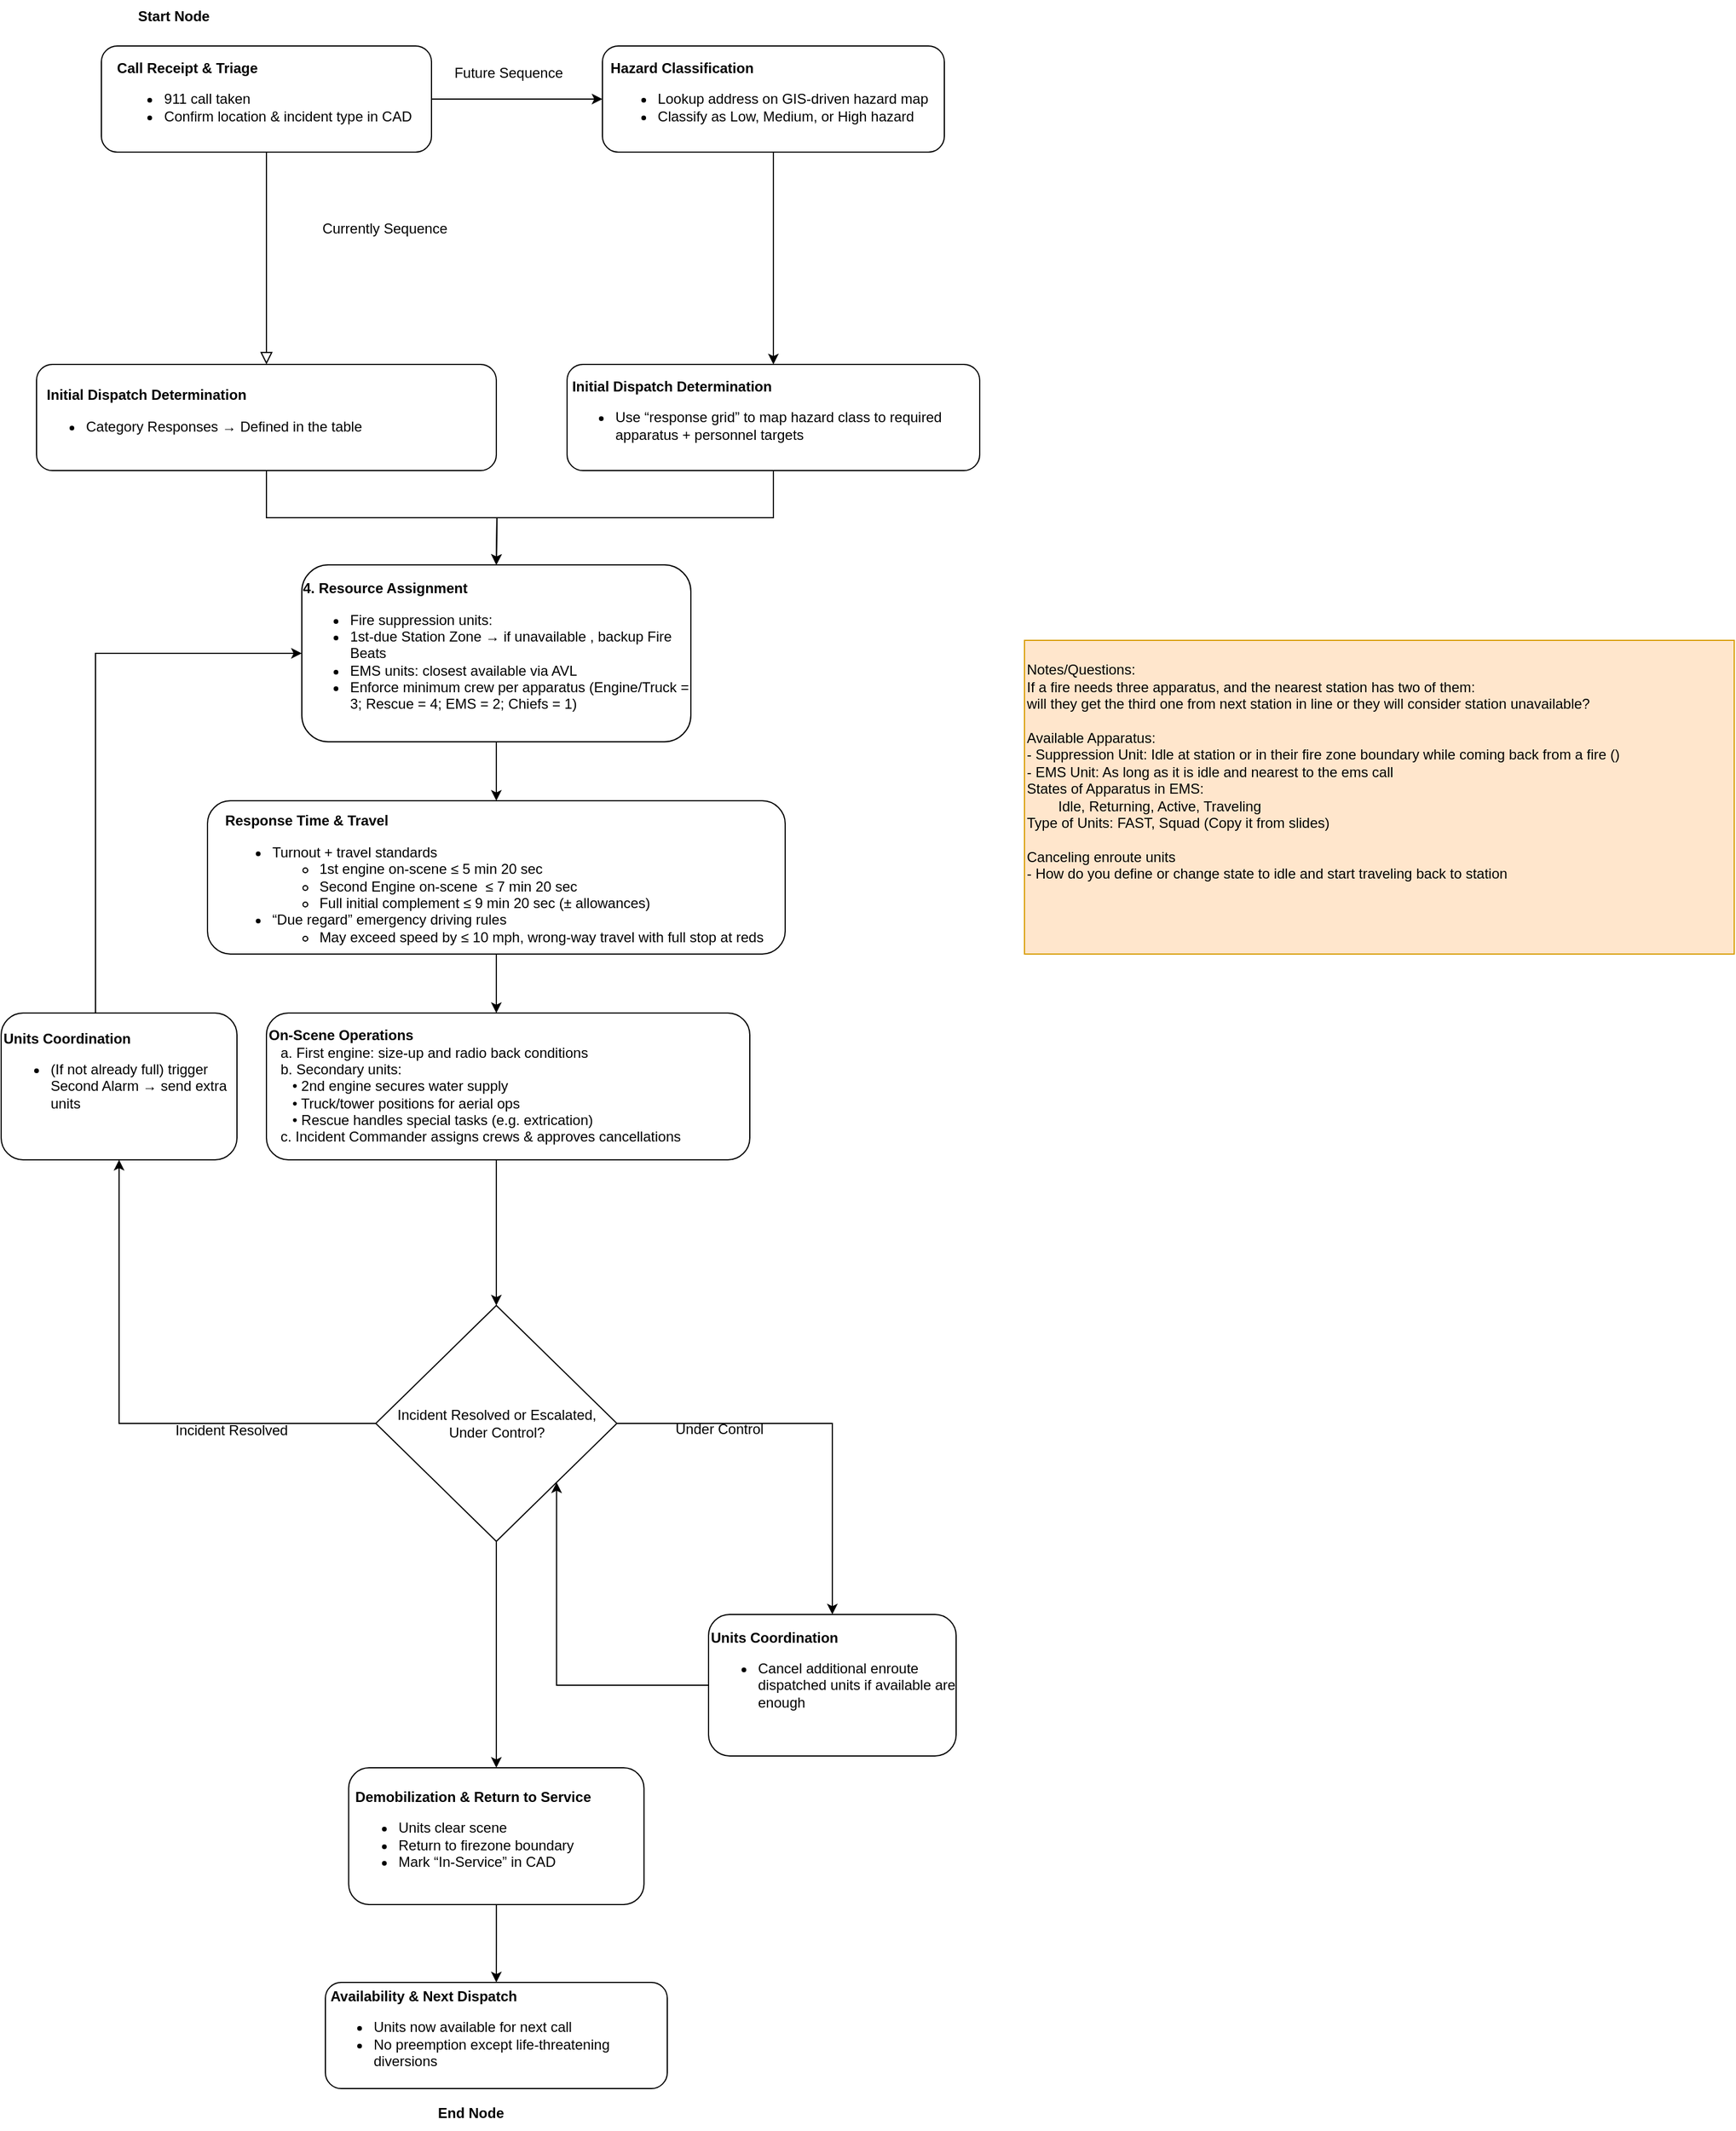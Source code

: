 <mxfile version="26.1.0">
  <diagram id="C5RBs43oDa-KdzZeNtuy" name="Page-1">
    <mxGraphModel dx="1026" dy="1084" grid="1" gridSize="14" guides="1" tooltips="1" connect="1" arrows="1" fold="1" page="0" pageScale="1" pageWidth="827" pageHeight="1169" math="0" shadow="0">
      <root>
        <mxCell id="WIyWlLk6GJQsqaUBKTNV-0" />
        <mxCell id="WIyWlLk6GJQsqaUBKTNV-1" parent="WIyWlLk6GJQsqaUBKTNV-0" />
        <mxCell id="WIyWlLk6GJQsqaUBKTNV-2" value="" style="rounded=0;html=1;jettySize=auto;orthogonalLoop=1;fontSize=11;endArrow=block;endFill=0;endSize=8;strokeWidth=1;shadow=0;labelBackgroundColor=none;edgeStyle=orthogonalEdgeStyle;" parent="WIyWlLk6GJQsqaUBKTNV-1" source="WIyWlLk6GJQsqaUBKTNV-3" target="7QaSrPO3ImxFw2sasRkc-4" edge="1">
          <mxGeometry relative="1" as="geometry">
            <mxPoint x="220" y="170" as="targetPoint" />
          </mxGeometry>
        </mxCell>
        <mxCell id="7QaSrPO3ImxFw2sasRkc-12" style="edgeStyle=orthogonalEdgeStyle;rounded=0;orthogonalLoop=1;jettySize=auto;html=1;exitX=1;exitY=0.5;exitDx=0;exitDy=0;entryX=0;entryY=0.5;entryDx=0;entryDy=0;" edge="1" parent="WIyWlLk6GJQsqaUBKTNV-1" source="WIyWlLk6GJQsqaUBKTNV-3" target="7QaSrPO3ImxFw2sasRkc-0">
          <mxGeometry relative="1" as="geometry" />
        </mxCell>
        <mxCell id="WIyWlLk6GJQsqaUBKTNV-3" value="&lt;div style=&quot;text-align: left;&quot;&gt;&lt;b&gt;Call Receipt &amp;amp; Triage&lt;/b&gt;&lt;/div&gt;&lt;div style=&quot;text-align: left;&quot;&gt;&lt;ul&gt;&lt;li&gt;911 call taken&amp;nbsp;&amp;nbsp;&lt;/li&gt;&lt;li&gt;Confirm location &amp;amp; incident type in CAD&amp;nbsp;&lt;/li&gt;&lt;/ul&gt;&lt;/div&gt;" style="rounded=1;whiteSpace=wrap;html=1;fontSize=12;glass=0;strokeWidth=1;shadow=0;" parent="WIyWlLk6GJQsqaUBKTNV-1" vertex="1">
          <mxGeometry x="85" y="10" width="280" height="90" as="geometry" />
        </mxCell>
        <mxCell id="7QaSrPO3ImxFw2sasRkc-13" style="edgeStyle=orthogonalEdgeStyle;rounded=0;orthogonalLoop=1;jettySize=auto;html=1;exitX=0.5;exitY=1;exitDx=0;exitDy=0;" edge="1" parent="WIyWlLk6GJQsqaUBKTNV-1" source="7QaSrPO3ImxFw2sasRkc-0" target="7QaSrPO3ImxFw2sasRkc-11">
          <mxGeometry relative="1" as="geometry" />
        </mxCell>
        <mxCell id="7QaSrPO3ImxFw2sasRkc-0" value="&lt;div style=&quot;text-align: left;&quot;&gt;&lt;div&gt;&lt;b&gt;Hazard Classification&lt;/b&gt;&lt;/div&gt;&lt;div&gt;&lt;ul&gt;&lt;li&gt;Lookup address on GIS-driven hazard map&amp;nbsp;&amp;nbsp;&lt;/li&gt;&lt;li&gt;Classify as Low, Medium, or High hazard&amp;nbsp;&lt;/li&gt;&lt;/ul&gt;&lt;/div&gt;&lt;/div&gt;" style="rounded=1;whiteSpace=wrap;html=1;fontSize=12;glass=0;strokeWidth=1;shadow=0;" vertex="1" parent="WIyWlLk6GJQsqaUBKTNV-1">
          <mxGeometry x="510" y="10" width="290" height="90" as="geometry" />
        </mxCell>
        <mxCell id="7QaSrPO3ImxFw2sasRkc-3" style="edgeStyle=orthogonalEdgeStyle;rounded=0;orthogonalLoop=1;jettySize=auto;html=1;exitX=0.5;exitY=1;exitDx=0;exitDy=0;" edge="1" parent="WIyWlLk6GJQsqaUBKTNV-1" source="WIyWlLk6GJQsqaUBKTNV-3" target="WIyWlLk6GJQsqaUBKTNV-3">
          <mxGeometry relative="1" as="geometry" />
        </mxCell>
        <mxCell id="7QaSrPO3ImxFw2sasRkc-4" value="&lt;div style=&quot;&quot;&gt;&lt;div&gt;&lt;b&gt;&amp;nbsp; Initial Dispatch Determination&lt;/b&gt;&lt;/div&gt;&lt;div&gt;&lt;ul&gt;&lt;li&gt;Category Responses →&amp;nbsp;Defined in the table&amp;nbsp;&lt;/li&gt;&lt;/ul&gt;&lt;/div&gt;&lt;/div&gt;" style="rounded=1;whiteSpace=wrap;html=1;fontSize=12;glass=0;strokeWidth=1;shadow=0;align=left;" vertex="1" parent="WIyWlLk6GJQsqaUBKTNV-1">
          <mxGeometry x="30" y="280" width="390" height="90" as="geometry" />
        </mxCell>
        <mxCell id="7QaSrPO3ImxFw2sasRkc-5" value="&lt;div style=&quot;text-align: left;&quot;&gt;&lt;div&gt;&lt;b&gt;&amp;nbsp;Availability &amp;amp; Next Dispatch&lt;/b&gt;&lt;/div&gt;&lt;div&gt;&lt;ul&gt;&lt;li&gt;Units now available for next call&amp;nbsp;&amp;nbsp;&lt;/li&gt;&lt;li&gt;No preemption except life-threatening diversions&amp;nbsp;&amp;nbsp;&lt;/li&gt;&lt;/ul&gt;&lt;/div&gt;&lt;/div&gt;" style="rounded=1;whiteSpace=wrap;html=1;fontSize=12;glass=0;strokeWidth=1;shadow=0;" vertex="1" parent="WIyWlLk6GJQsqaUBKTNV-1">
          <mxGeometry x="275" y="1652" width="290" height="90" as="geometry" />
        </mxCell>
        <mxCell id="7QaSrPO3ImxFw2sasRkc-23" style="edgeStyle=orthogonalEdgeStyle;rounded=0;orthogonalLoop=1;jettySize=auto;html=1;exitX=0.5;exitY=1;exitDx=0;exitDy=0;" edge="1" parent="WIyWlLk6GJQsqaUBKTNV-1" source="7QaSrPO3ImxFw2sasRkc-6" target="7QaSrPO3ImxFw2sasRkc-7">
          <mxGeometry relative="1" as="geometry" />
        </mxCell>
        <mxCell id="7QaSrPO3ImxFw2sasRkc-6" value="&lt;div style=&quot;text-align: left;&quot;&gt;&lt;div&gt;&lt;b&gt;4. Resource Assignment&lt;/b&gt;&lt;/div&gt;&lt;div&gt;&lt;ul&gt;&lt;li&gt;Fire suppression units:&amp;nbsp;&amp;nbsp;&lt;/li&gt;&lt;li&gt;1st-due Station Zone → if unavailable , backup Fire Beats&amp;nbsp;&amp;nbsp;&lt;/li&gt;&lt;li&gt;EMS units: closest available via AVL&amp;nbsp;&lt;/li&gt;&lt;li&gt;Enforce minimum crew per apparatus (Engine/Truck = 3; Rescue = 4; EMS = 2; Chiefs = 1)&amp;nbsp;&amp;nbsp;&lt;/li&gt;&lt;/ul&gt;&lt;/div&gt;&lt;/div&gt;" style="rounded=1;whiteSpace=wrap;html=1;fontSize=12;glass=0;strokeWidth=1;shadow=0;" vertex="1" parent="WIyWlLk6GJQsqaUBKTNV-1">
          <mxGeometry x="255" y="450" width="330" height="150" as="geometry" />
        </mxCell>
        <mxCell id="7QaSrPO3ImxFw2sasRkc-24" value="" style="edgeStyle=orthogonalEdgeStyle;rounded=0;orthogonalLoop=1;jettySize=auto;html=1;" edge="1" parent="WIyWlLk6GJQsqaUBKTNV-1" source="7QaSrPO3ImxFw2sasRkc-7">
          <mxGeometry relative="1" as="geometry">
            <mxPoint x="420" y="830" as="targetPoint" />
          </mxGeometry>
        </mxCell>
        <mxCell id="7QaSrPO3ImxFw2sasRkc-7" value="&lt;div style=&quot;text-align: left;&quot;&gt;&lt;div&gt;&lt;b&gt;&lt;br&gt;&lt;/b&gt;&lt;/div&gt;&lt;div&gt;&lt;b&gt;Response Time &amp;amp; Travel&lt;/b&gt;&lt;/div&gt;&lt;div&gt;&lt;ul&gt;&lt;li&gt;Turnout + travel standards&amp;nbsp;&amp;nbsp;&lt;/li&gt;&lt;ul&gt;&lt;li&gt;1st engine on-scene ≤ 5 min 20 sec&amp;nbsp;&lt;/li&gt;&lt;li&gt;Second Engine on-scene&amp;nbsp; ≤ 7 min 20 sec&amp;nbsp;&lt;/li&gt;&lt;li&gt;Full initial complement ≤ 9 min 20 sec (± allowances)&amp;nbsp;&amp;nbsp;&lt;/li&gt;&lt;/ul&gt;&lt;li&gt;“Due regard” emergency driving rules&amp;nbsp;&amp;nbsp;&lt;/li&gt;&lt;ul&gt;&lt;li&gt;May exceed speed by ≤ 10 mph, wrong-way travel with full stop at reds&amp;nbsp;&lt;/li&gt;&lt;/ul&gt;&lt;/ul&gt;&lt;/div&gt;&lt;/div&gt;" style="rounded=1;whiteSpace=wrap;html=1;fontSize=12;glass=0;strokeWidth=1;shadow=0;" vertex="1" parent="WIyWlLk6GJQsqaUBKTNV-1">
          <mxGeometry x="175" y="650" width="490" height="130" as="geometry" />
        </mxCell>
        <mxCell id="7QaSrPO3ImxFw2sasRkc-48" value="" style="edgeStyle=orthogonalEdgeStyle;rounded=0;orthogonalLoop=1;jettySize=auto;html=1;" edge="1" parent="WIyWlLk6GJQsqaUBKTNV-1" source="7QaSrPO3ImxFw2sasRkc-9" target="7QaSrPO3ImxFw2sasRkc-5">
          <mxGeometry relative="1" as="geometry" />
        </mxCell>
        <mxCell id="7QaSrPO3ImxFw2sasRkc-9" value="&lt;div style=&quot;&quot;&gt;&lt;div&gt;&lt;b&gt;&amp;nbsp;Demobilization &amp;amp; Return to Service&lt;/b&gt;&lt;/div&gt;&lt;div&gt;&lt;ul&gt;&lt;li&gt;Units clear scene&amp;nbsp;&amp;nbsp;&lt;/li&gt;&lt;li&gt;Return to firezone boundary&amp;nbsp;&amp;nbsp;&lt;/li&gt;&lt;li&gt;Mark “In-Service” in CAD&amp;nbsp;&lt;/li&gt;&lt;/ul&gt;&lt;/div&gt;&lt;/div&gt;" style="rounded=1;whiteSpace=wrap;html=1;fontSize=12;glass=0;strokeWidth=1;shadow=0;align=left;" vertex="1" parent="WIyWlLk6GJQsqaUBKTNV-1">
          <mxGeometry x="294.75" y="1470" width="250.5" height="116" as="geometry" />
        </mxCell>
        <mxCell id="7QaSrPO3ImxFw2sasRkc-10" value="Currently Sequence" style="text;html=1;align=center;verticalAlign=middle;resizable=0;points=[];autosize=1;strokeColor=none;fillColor=none;" vertex="1" parent="WIyWlLk6GJQsqaUBKTNV-1">
          <mxGeometry x="260" y="150" width="130" height="30" as="geometry" />
        </mxCell>
        <mxCell id="7QaSrPO3ImxFw2sasRkc-11" value="&lt;div style=&quot;text-align: left;&quot;&gt;&lt;div&gt;&lt;b&gt;&amp;nbsp;Initial Dispatch Determination&lt;/b&gt;&lt;/div&gt;&lt;div&gt;&lt;ul&gt;&lt;li&gt;Use “response grid” to map hazard class to required apparatus + personnel targets&amp;nbsp;&lt;/li&gt;&lt;/ul&gt;&lt;/div&gt;&lt;/div&gt;" style="rounded=1;whiteSpace=wrap;html=1;fontSize=12;glass=0;strokeWidth=1;shadow=0;" vertex="1" parent="WIyWlLk6GJQsqaUBKTNV-1">
          <mxGeometry x="480" y="280" width="350" height="90" as="geometry" />
        </mxCell>
        <mxCell id="7QaSrPO3ImxFw2sasRkc-15" value="Future Sequence" style="text;html=1;align=center;verticalAlign=middle;resizable=0;points=[];autosize=1;strokeColor=none;fillColor=none;" vertex="1" parent="WIyWlLk6GJQsqaUBKTNV-1">
          <mxGeometry x="370" y="18" width="120" height="30" as="geometry" />
        </mxCell>
        <mxCell id="7QaSrPO3ImxFw2sasRkc-19" value="" style="group" vertex="1" connectable="0" parent="WIyWlLk6GJQsqaUBKTNV-1">
          <mxGeometry x="420" y="450" as="geometry" />
        </mxCell>
        <mxCell id="7QaSrPO3ImxFw2sasRkc-18" style="edgeStyle=orthogonalEdgeStyle;rounded=0;orthogonalLoop=1;jettySize=auto;html=1;exitX=0.5;exitY=1;exitDx=0;exitDy=0;" edge="1" parent="7QaSrPO3ImxFw2sasRkc-19" source="7QaSrPO3ImxFw2sasRkc-4">
          <mxGeometry relative="1" as="geometry">
            <mxPoint as="targetPoint" />
          </mxGeometry>
        </mxCell>
        <mxCell id="7QaSrPO3ImxFw2sasRkc-17" style="edgeStyle=orthogonalEdgeStyle;rounded=0;orthogonalLoop=1;jettySize=auto;html=1;exitX=0.5;exitY=1;exitDx=0;exitDy=0;" edge="1" parent="7QaSrPO3ImxFw2sasRkc-19" source="7QaSrPO3ImxFw2sasRkc-11">
          <mxGeometry relative="1" as="geometry">
            <mxPoint as="targetPoint" />
          </mxGeometry>
        </mxCell>
        <mxCell id="7QaSrPO3ImxFw2sasRkc-43" value="" style="edgeStyle=orthogonalEdgeStyle;rounded=0;orthogonalLoop=1;jettySize=auto;html=1;" edge="1" parent="WIyWlLk6GJQsqaUBKTNV-1" source="7QaSrPO3ImxFw2sasRkc-20" target="7QaSrPO3ImxFw2sasRkc-34">
          <mxGeometry relative="1" as="geometry">
            <Array as="points">
              <mxPoint x="420" y="990" />
              <mxPoint x="420" y="990" />
            </Array>
          </mxGeometry>
        </mxCell>
        <mxCell id="7QaSrPO3ImxFw2sasRkc-20" value="&lt;div style=&quot;&quot;&gt;&lt;div&gt;&lt;b&gt;On-Scene Operations&lt;/b&gt;&lt;/div&gt;&lt;div&gt;&amp;nbsp; &amp;nbsp;a. First engine: size-up and radio back conditions&amp;nbsp;&amp;nbsp;&lt;/div&gt;&lt;div&gt;&amp;nbsp; &amp;nbsp;b. Secondary units:&amp;nbsp;&amp;nbsp;&lt;/div&gt;&lt;div&gt;&amp;nbsp; &amp;nbsp; &amp;nbsp; • 2nd engine secures water supply&amp;nbsp;&amp;nbsp;&lt;/div&gt;&lt;div&gt;&amp;nbsp; &amp;nbsp; &amp;nbsp; • Truck/tower positions for aerial ops&amp;nbsp;&amp;nbsp;&lt;/div&gt;&lt;div&gt;&amp;nbsp; &amp;nbsp; &amp;nbsp; • Rescue handles special tasks (e.g. extrication)&amp;nbsp;&amp;nbsp;&lt;/div&gt;&lt;div&gt;&amp;nbsp; &amp;nbsp;c. Incident Commander assigns crews &amp;amp; approves cancellations&amp;nbsp;&lt;/div&gt;&lt;/div&gt;" style="rounded=1;whiteSpace=wrap;html=1;fontSize=12;glass=0;strokeWidth=1;shadow=0;align=left;" vertex="1" parent="WIyWlLk6GJQsqaUBKTNV-1">
          <mxGeometry x="225" y="830" width="410" height="124.5" as="geometry" />
        </mxCell>
        <mxCell id="7QaSrPO3ImxFw2sasRkc-50" style="edgeStyle=orthogonalEdgeStyle;rounded=0;orthogonalLoop=1;jettySize=auto;html=1;exitX=0;exitY=0.5;exitDx=0;exitDy=0;entryX=1;entryY=1;entryDx=0;entryDy=0;" edge="1" parent="WIyWlLk6GJQsqaUBKTNV-1" source="7QaSrPO3ImxFw2sasRkc-26" target="7QaSrPO3ImxFw2sasRkc-34">
          <mxGeometry relative="1" as="geometry" />
        </mxCell>
        <mxCell id="7QaSrPO3ImxFw2sasRkc-26" value="&lt;div style=&quot;&quot;&gt;&lt;div&gt;&lt;b&gt;Units Coordination&lt;/b&gt;&lt;/div&gt;&lt;div&gt;&lt;ul&gt;&lt;li&gt;Cancel additional enroute dispatched units if available are enough&lt;/li&gt;&lt;/ul&gt;&lt;/div&gt;&lt;div&gt;&lt;br&gt;&lt;/div&gt;&lt;/div&gt;" style="rounded=1;whiteSpace=wrap;html=1;fontSize=12;glass=0;strokeWidth=1;shadow=0;align=left;" vertex="1" parent="WIyWlLk6GJQsqaUBKTNV-1">
          <mxGeometry x="600" y="1340" width="210" height="120" as="geometry" />
        </mxCell>
        <mxCell id="7QaSrPO3ImxFw2sasRkc-35" style="edgeStyle=orthogonalEdgeStyle;rounded=0;orthogonalLoop=1;jettySize=auto;html=1;entryX=0.5;entryY=1;entryDx=0;entryDy=0;" edge="1" parent="WIyWlLk6GJQsqaUBKTNV-1" source="7QaSrPO3ImxFw2sasRkc-34" target="7QaSrPO3ImxFw2sasRkc-45">
          <mxGeometry relative="1" as="geometry">
            <mxPoint x="82.5" y="992.25" as="targetPoint" />
          </mxGeometry>
        </mxCell>
        <mxCell id="7QaSrPO3ImxFw2sasRkc-36" style="edgeStyle=orthogonalEdgeStyle;rounded=0;orthogonalLoop=1;jettySize=auto;html=1;exitX=0.5;exitY=1;exitDx=0;exitDy=0;" edge="1" parent="WIyWlLk6GJQsqaUBKTNV-1" source="7QaSrPO3ImxFw2sasRkc-34" target="7QaSrPO3ImxFw2sasRkc-9">
          <mxGeometry relative="1" as="geometry">
            <Array as="points">
              <mxPoint x="408" y="1550" />
              <mxPoint x="408" y="1550" />
            </Array>
          </mxGeometry>
        </mxCell>
        <mxCell id="7QaSrPO3ImxFw2sasRkc-46" style="edgeStyle=orthogonalEdgeStyle;rounded=0;orthogonalLoop=1;jettySize=auto;html=1;" edge="1" parent="WIyWlLk6GJQsqaUBKTNV-1" source="7QaSrPO3ImxFw2sasRkc-34" target="7QaSrPO3ImxFw2sasRkc-26">
          <mxGeometry relative="1" as="geometry" />
        </mxCell>
        <mxCell id="7QaSrPO3ImxFw2sasRkc-34" value="Incident Resolved or Escalated, Under Control?" style="rhombus;whiteSpace=wrap;html=1;" vertex="1" parent="WIyWlLk6GJQsqaUBKTNV-1">
          <mxGeometry x="317.75" y="1078" width="204.5" height="200" as="geometry" />
        </mxCell>
        <mxCell id="7QaSrPO3ImxFw2sasRkc-38" value="Incident Resolved" style="text;html=1;align=center;verticalAlign=middle;resizable=0;points=[];autosize=1;strokeColor=none;fillColor=none;" vertex="1" parent="WIyWlLk6GJQsqaUBKTNV-1">
          <mxGeometry x="135" y="1169" width="120" height="30" as="geometry" />
        </mxCell>
        <mxCell id="7QaSrPO3ImxFw2sasRkc-40" value="Notes/Questions:&lt;div&gt;&lt;span style=&quot;text-wrap-mode: nowrap;&quot;&gt;If a fire needs three apparatus, and the nearest station has two of them:&amp;nbsp;&lt;/span&gt;&lt;/div&gt;&lt;div&gt;&lt;span style=&quot;text-wrap-mode: nowrap;&quot;&gt;will they get the third one from next station in line or they will consider station unavailable?&lt;/span&gt;&lt;/div&gt;&lt;div&gt;&lt;span style=&quot;text-wrap-mode: nowrap;&quot;&gt;&lt;br&gt;&lt;/span&gt;&lt;/div&gt;&lt;div&gt;&lt;span style=&quot;text-wrap-mode: nowrap;&quot;&gt;Available Apparatus:&lt;br&gt;- Suppression Unit: Idle at station or in their fire zone boundary while coming back from a fire ()&lt;/span&gt;&lt;/div&gt;&lt;div&gt;&lt;span style=&quot;text-wrap-mode: nowrap;&quot;&gt;- EMS Unit: As long as it is idle and nearest to the ems call&amp;nbsp;&lt;/span&gt;&lt;/div&gt;&lt;div&gt;&lt;span style=&quot;text-wrap-mode: nowrap;&quot;&gt;States of Apparatus in EMS:&lt;/span&gt;&lt;/div&gt;&lt;div&gt;&lt;span style=&quot;white-space: pre;&quot;&gt;&#x9;&lt;/span&gt;&lt;span style=&quot;text-wrap-mode: nowrap;&quot;&gt;Idle, Returning, Active, Traveling&lt;/span&gt;&lt;/div&gt;&lt;div&gt;&lt;span style=&quot;text-wrap-mode: nowrap;&quot;&gt;Type of Units: FAST, Squad (Copy it from slides)&amp;nbsp;&amp;nbsp;&lt;/span&gt;&lt;/div&gt;&lt;div&gt;&lt;span style=&quot;text-wrap-mode: nowrap;&quot;&gt;&lt;br&gt;&lt;/span&gt;&lt;/div&gt;&lt;div&gt;&lt;span style=&quot;text-wrap-mode: nowrap;&quot;&gt;Canceling enroute units&lt;/span&gt;&lt;/div&gt;&lt;div&gt;&lt;span style=&quot;text-wrap-mode: nowrap;&quot;&gt;- How do you define or change state to idle and start traveling back to station&lt;br&gt;&lt;br&gt;&lt;/span&gt;&lt;/div&gt;&lt;div&gt;&lt;span style=&quot;text-wrap-mode: nowrap;&quot;&gt;&lt;br&gt;&lt;/span&gt;&lt;/div&gt;&lt;div&gt;&lt;br&gt;&lt;/div&gt;" style="rounded=0;html=1;align=left;whiteSpace=wrap;labelBorderColor=none;fillColor=#ffe6cc;strokeColor=#d79b00;" vertex="1" parent="WIyWlLk6GJQsqaUBKTNV-1">
          <mxGeometry x="868" y="514" width="602" height="266" as="geometry" />
        </mxCell>
        <mxCell id="7QaSrPO3ImxFw2sasRkc-42" value="&lt;div style=&quot;text-align: center;&quot;&gt;&lt;span style=&quot;background-color: transparent; color: light-dark(rgb(0, 0, 0), rgb(255, 255, 255)); text-wrap-mode: nowrap;&quot;&gt;Under Control&lt;/span&gt;&lt;/div&gt;" style="text;whiteSpace=wrap;html=1;" vertex="1" parent="WIyWlLk6GJQsqaUBKTNV-1">
          <mxGeometry x="570" y="1169" width="100" height="40" as="geometry" />
        </mxCell>
        <mxCell id="7QaSrPO3ImxFw2sasRkc-49" style="edgeStyle=orthogonalEdgeStyle;rounded=0;orthogonalLoop=1;jettySize=auto;html=1;entryX=0;entryY=0.5;entryDx=0;entryDy=0;" edge="1" parent="WIyWlLk6GJQsqaUBKTNV-1" source="7QaSrPO3ImxFw2sasRkc-45" target="7QaSrPO3ImxFw2sasRkc-6">
          <mxGeometry relative="1" as="geometry">
            <Array as="points">
              <mxPoint x="80" y="525" />
            </Array>
          </mxGeometry>
        </mxCell>
        <mxCell id="7QaSrPO3ImxFw2sasRkc-45" value="&lt;div style=&quot;&quot;&gt;&lt;div&gt;&lt;b&gt;Units Coordination&lt;/b&gt;&lt;/div&gt;&lt;div&gt;&lt;ul&gt;&lt;li&gt;(If not already full) trigger Second Alarm → send extra units&lt;/li&gt;&lt;/ul&gt;&lt;/div&gt;&lt;div&gt;&lt;br&gt;&lt;/div&gt;&lt;/div&gt;" style="rounded=1;whiteSpace=wrap;html=1;fontSize=12;glass=0;strokeWidth=1;shadow=0;align=left;" vertex="1" parent="WIyWlLk6GJQsqaUBKTNV-1">
          <mxGeometry y="830" width="200" height="124.5" as="geometry" />
        </mxCell>
        <mxCell id="7QaSrPO3ImxFw2sasRkc-52" value="&lt;b&gt;Start Node&lt;/b&gt;" style="text;html=1;align=center;verticalAlign=middle;resizable=0;points=[];autosize=1;strokeColor=none;fillColor=none;" vertex="1" parent="WIyWlLk6GJQsqaUBKTNV-1">
          <mxGeometry x="104" y="-29" width="84" height="28" as="geometry" />
        </mxCell>
        <mxCell id="7QaSrPO3ImxFw2sasRkc-53" value="&lt;b&gt;End Node&lt;/b&gt;" style="text;html=1;align=center;verticalAlign=middle;resizable=0;points=[];autosize=1;strokeColor=none;fillColor=none;" vertex="1" parent="WIyWlLk6GJQsqaUBKTNV-1">
          <mxGeometry x="356" y="1749" width="84" height="28" as="geometry" />
        </mxCell>
      </root>
    </mxGraphModel>
  </diagram>
</mxfile>
